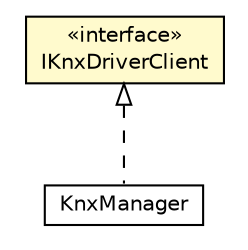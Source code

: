 #!/usr/local/bin/dot
#
# Class diagram 
# Generated by UMLGraph version 5.1 (http://www.umlgraph.org/)
#

digraph G {
	edge [fontname="Helvetica",fontsize=10,labelfontname="Helvetica",labelfontsize=10];
	node [fontname="Helvetica",fontsize=10,shape=plaintext];
	nodesep=0.25;
	ranksep=0.5;
	// org.universAAL.lddi.knx.interfaces.IKnxDriverClient
	c6850599 [label=<<table title="org.universAAL.lddi.knx.interfaces.IKnxDriverClient" border="0" cellborder="1" cellspacing="0" cellpadding="2" port="p" bgcolor="lemonChiffon" href="./IKnxDriverClient.html">
		<tr><td><table border="0" cellspacing="0" cellpadding="1">
<tr><td align="center" balign="center"> &#171;interface&#187; </td></tr>
<tr><td align="center" balign="center"> IKnxDriverClient </td></tr>
		</table></td></tr>
		</table>>, fontname="Helvetica", fontcolor="black", fontsize=10.0];
	// org.universAAL.lddi.knx.exporter.KnxManager
	c6850636 [label=<<table title="org.universAAL.lddi.knx.exporter.KnxManager" border="0" cellborder="1" cellspacing="0" cellpadding="2" port="p" href="../exporter/KnxManager.html">
		<tr><td><table border="0" cellspacing="0" cellpadding="1">
<tr><td align="center" balign="center"> KnxManager </td></tr>
		</table></td></tr>
		</table>>, fontname="Helvetica", fontcolor="black", fontsize=10.0];
	//org.universAAL.lddi.knx.exporter.KnxManager implements org.universAAL.lddi.knx.interfaces.IKnxDriverClient
	c6850599:p -> c6850636:p [dir=back,arrowtail=empty,style=dashed];
}

